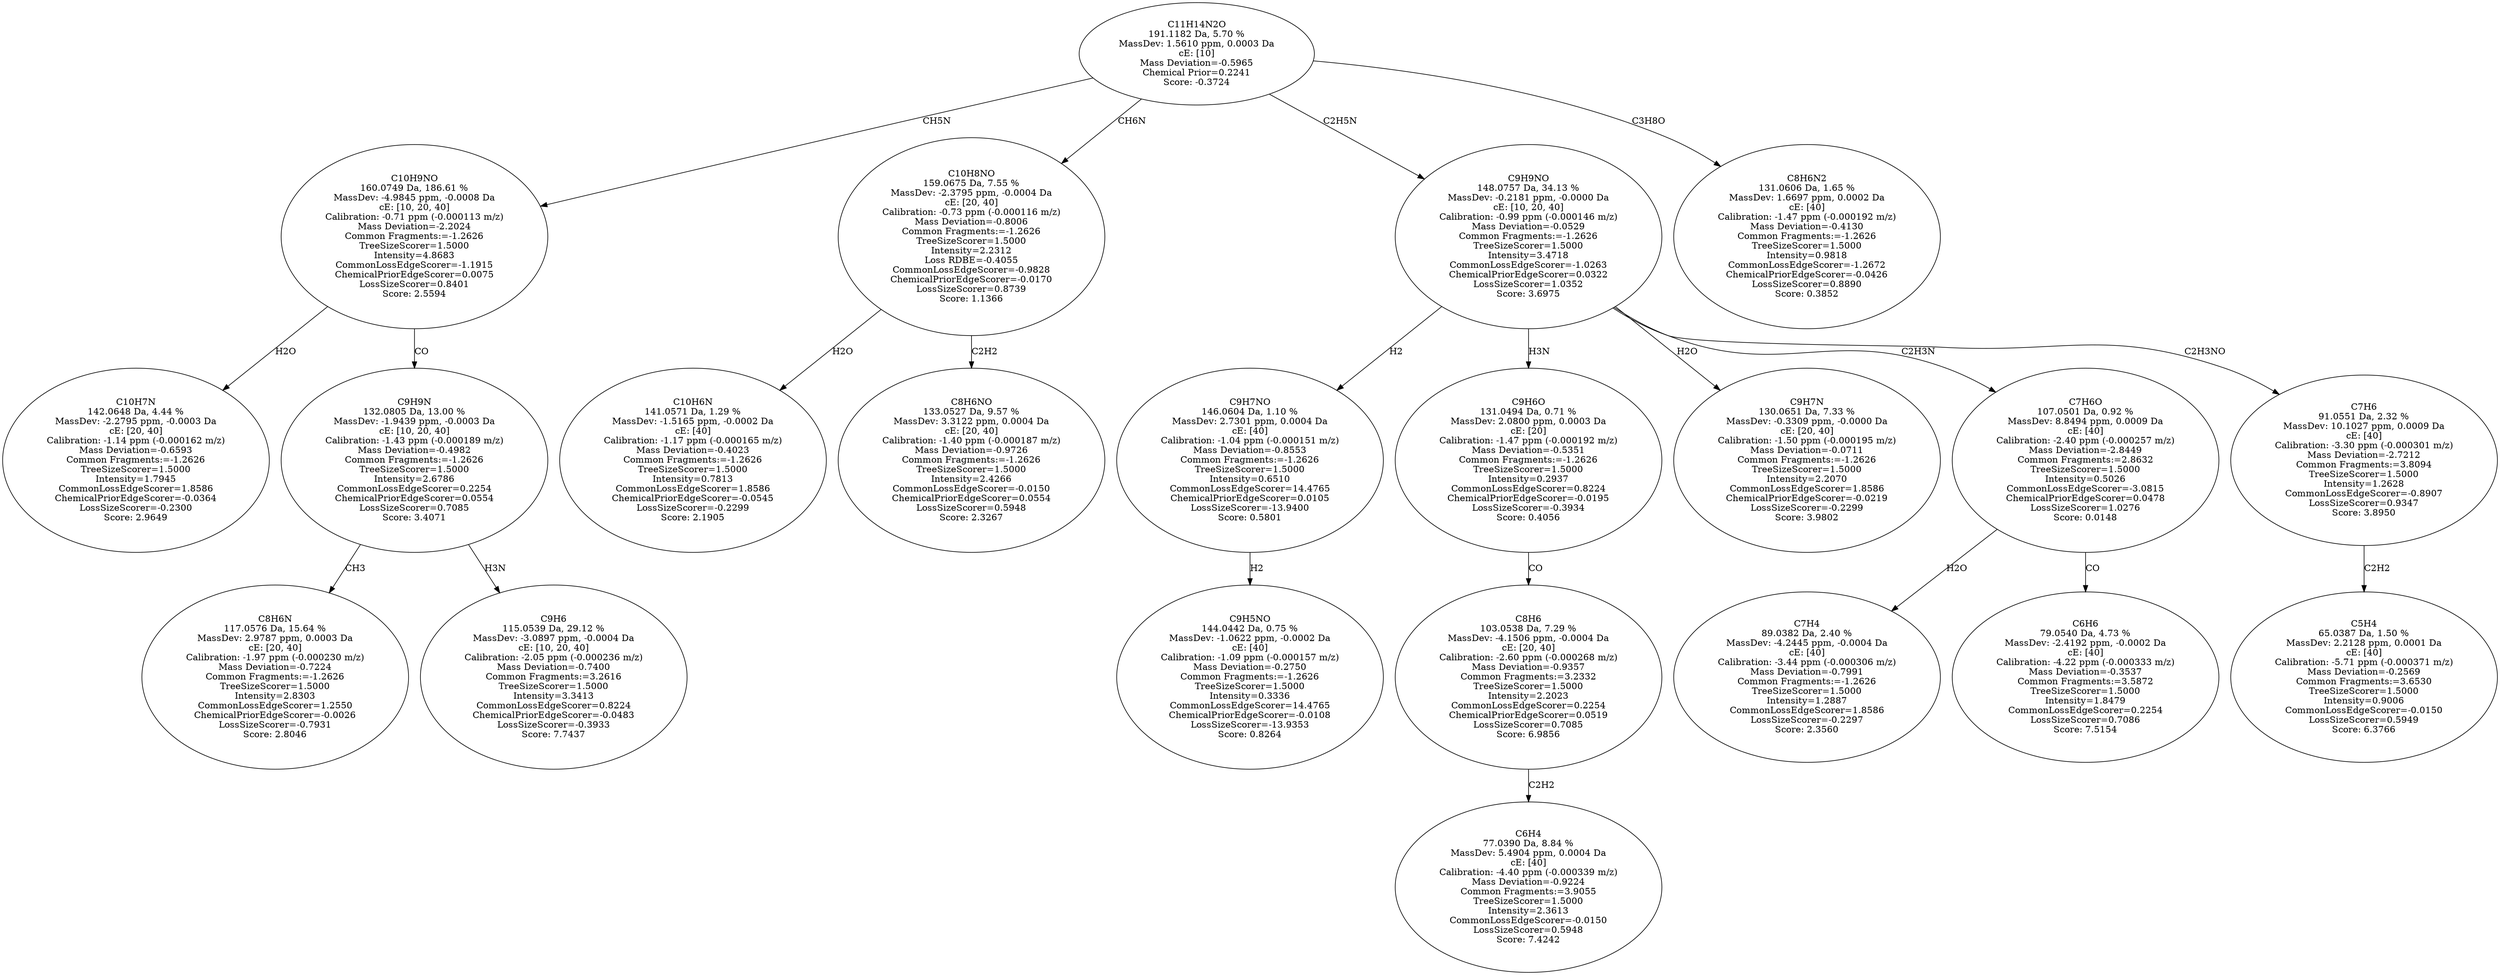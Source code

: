 strict digraph {
v1 [label="C10H7N\n142.0648 Da, 4.44 %\nMassDev: -2.2795 ppm, -0.0003 Da\ncE: [20, 40]\nCalibration: -1.14 ppm (-0.000162 m/z)\nMass Deviation=-0.6593\nCommon Fragments:=-1.2626\nTreeSizeScorer=1.5000\nIntensity=1.7945\nCommonLossEdgeScorer=1.8586\nChemicalPriorEdgeScorer=-0.0364\nLossSizeScorer=-0.2300\nScore: 2.9649"];
v2 [label="C8H6N\n117.0576 Da, 15.64 %\nMassDev: 2.9787 ppm, 0.0003 Da\ncE: [20, 40]\nCalibration: -1.97 ppm (-0.000230 m/z)\nMass Deviation=-0.7224\nCommon Fragments:=-1.2626\nTreeSizeScorer=1.5000\nIntensity=2.8303\nCommonLossEdgeScorer=1.2550\nChemicalPriorEdgeScorer=-0.0026\nLossSizeScorer=-0.7931\nScore: 2.8046"];
v3 [label="C9H6\n115.0539 Da, 29.12 %\nMassDev: -3.0897 ppm, -0.0004 Da\ncE: [10, 20, 40]\nCalibration: -2.05 ppm (-0.000236 m/z)\nMass Deviation=-0.7400\nCommon Fragments:=3.2616\nTreeSizeScorer=1.5000\nIntensity=3.3413\nCommonLossEdgeScorer=0.8224\nChemicalPriorEdgeScorer=-0.0483\nLossSizeScorer=-0.3933\nScore: 7.7437"];
v4 [label="C9H9N\n132.0805 Da, 13.00 %\nMassDev: -1.9439 ppm, -0.0003 Da\ncE: [10, 20, 40]\nCalibration: -1.43 ppm (-0.000189 m/z)\nMass Deviation=-0.4982\nCommon Fragments:=-1.2626\nTreeSizeScorer=1.5000\nIntensity=2.6786\nCommonLossEdgeScorer=0.2254\nChemicalPriorEdgeScorer=0.0554\nLossSizeScorer=0.7085\nScore: 3.4071"];
v5 [label="C10H9NO\n160.0749 Da, 186.61 %\nMassDev: -4.9845 ppm, -0.0008 Da\ncE: [10, 20, 40]\nCalibration: -0.71 ppm (-0.000113 m/z)\nMass Deviation=-2.2024\nCommon Fragments:=-1.2626\nTreeSizeScorer=1.5000\nIntensity=4.8683\nCommonLossEdgeScorer=-1.1915\nChemicalPriorEdgeScorer=0.0075\nLossSizeScorer=0.8401\nScore: 2.5594"];
v6 [label="C10H6N\n141.0571 Da, 1.29 %\nMassDev: -1.5165 ppm, -0.0002 Da\ncE: [40]\nCalibration: -1.17 ppm (-0.000165 m/z)\nMass Deviation=-0.4023\nCommon Fragments:=-1.2626\nTreeSizeScorer=1.5000\nIntensity=0.7813\nCommonLossEdgeScorer=1.8586\nChemicalPriorEdgeScorer=-0.0545\nLossSizeScorer=-0.2299\nScore: 2.1905"];
v7 [label="C8H6NO\n133.0527 Da, 9.57 %\nMassDev: 3.3122 ppm, 0.0004 Da\ncE: [20, 40]\nCalibration: -1.40 ppm (-0.000187 m/z)\nMass Deviation=-0.9726\nCommon Fragments:=-1.2626\nTreeSizeScorer=1.5000\nIntensity=2.4266\nCommonLossEdgeScorer=-0.0150\nChemicalPriorEdgeScorer=0.0554\nLossSizeScorer=0.5948\nScore: 2.3267"];
v8 [label="C10H8NO\n159.0675 Da, 7.55 %\nMassDev: -2.3795 ppm, -0.0004 Da\ncE: [20, 40]\nCalibration: -0.73 ppm (-0.000116 m/z)\nMass Deviation=-0.8006\nCommon Fragments:=-1.2626\nTreeSizeScorer=1.5000\nIntensity=2.2312\nLoss RDBE=-0.4055\nCommonLossEdgeScorer=-0.9828\nChemicalPriorEdgeScorer=-0.0170\nLossSizeScorer=0.8739\nScore: 1.1366"];
v9 [label="C9H5NO\n144.0442 Da, 0.75 %\nMassDev: -1.0622 ppm, -0.0002 Da\ncE: [40]\nCalibration: -1.09 ppm (-0.000157 m/z)\nMass Deviation=-0.2750\nCommon Fragments:=-1.2626\nTreeSizeScorer=1.5000\nIntensity=0.3336\nCommonLossEdgeScorer=14.4765\nChemicalPriorEdgeScorer=-0.0108\nLossSizeScorer=-13.9353\nScore: 0.8264"];
v10 [label="C9H7NO\n146.0604 Da, 1.10 %\nMassDev: 2.7301 ppm, 0.0004 Da\ncE: [40]\nCalibration: -1.04 ppm (-0.000151 m/z)\nMass Deviation=-0.8553\nCommon Fragments:=-1.2626\nTreeSizeScorer=1.5000\nIntensity=0.6510\nCommonLossEdgeScorer=14.4765\nChemicalPriorEdgeScorer=0.0105\nLossSizeScorer=-13.9400\nScore: 0.5801"];
v11 [label="C6H4\n77.0390 Da, 8.84 %\nMassDev: 5.4904 ppm, 0.0004 Da\ncE: [40]\nCalibration: -4.40 ppm (-0.000339 m/z)\nMass Deviation=-0.9224\nCommon Fragments:=3.9055\nTreeSizeScorer=1.5000\nIntensity=2.3613\nCommonLossEdgeScorer=-0.0150\nLossSizeScorer=0.5948\nScore: 7.4242"];
v12 [label="C8H6\n103.0538 Da, 7.29 %\nMassDev: -4.1506 ppm, -0.0004 Da\ncE: [20, 40]\nCalibration: -2.60 ppm (-0.000268 m/z)\nMass Deviation=-0.9357\nCommon Fragments:=3.2332\nTreeSizeScorer=1.5000\nIntensity=2.2023\nCommonLossEdgeScorer=0.2254\nChemicalPriorEdgeScorer=0.0519\nLossSizeScorer=0.7085\nScore: 6.9856"];
v13 [label="C9H6O\n131.0494 Da, 0.71 %\nMassDev: 2.0800 ppm, 0.0003 Da\ncE: [20]\nCalibration: -1.47 ppm (-0.000192 m/z)\nMass Deviation=-0.5351\nCommon Fragments:=-1.2626\nTreeSizeScorer=1.5000\nIntensity=0.2937\nCommonLossEdgeScorer=0.8224\nChemicalPriorEdgeScorer=-0.0195\nLossSizeScorer=-0.3934\nScore: 0.4056"];
v14 [label="C9H7N\n130.0651 Da, 7.33 %\nMassDev: -0.3309 ppm, -0.0000 Da\ncE: [20, 40]\nCalibration: -1.50 ppm (-0.000195 m/z)\nMass Deviation=-0.0711\nCommon Fragments:=-1.2626\nTreeSizeScorer=1.5000\nIntensity=2.2070\nCommonLossEdgeScorer=1.8586\nChemicalPriorEdgeScorer=-0.0219\nLossSizeScorer=-0.2299\nScore: 3.9802"];
v15 [label="C7H4\n89.0382 Da, 2.40 %\nMassDev: -4.2445 ppm, -0.0004 Da\ncE: [40]\nCalibration: -3.44 ppm (-0.000306 m/z)\nMass Deviation=-0.7991\nCommon Fragments:=-1.2626\nTreeSizeScorer=1.5000\nIntensity=1.2887\nCommonLossEdgeScorer=1.8586\nLossSizeScorer=-0.2297\nScore: 2.3560"];
v16 [label="C6H6\n79.0540 Da, 4.73 %\nMassDev: -2.4192 ppm, -0.0002 Da\ncE: [40]\nCalibration: -4.22 ppm (-0.000333 m/z)\nMass Deviation=-0.3537\nCommon Fragments:=3.5872\nTreeSizeScorer=1.5000\nIntensity=1.8479\nCommonLossEdgeScorer=0.2254\nLossSizeScorer=0.7086\nScore: 7.5154"];
v17 [label="C7H6O\n107.0501 Da, 0.92 %\nMassDev: 8.8494 ppm, 0.0009 Da\ncE: [40]\nCalibration: -2.40 ppm (-0.000257 m/z)\nMass Deviation=-2.8449\nCommon Fragments:=2.8632\nTreeSizeScorer=1.5000\nIntensity=0.5026\nCommonLossEdgeScorer=-3.0815\nChemicalPriorEdgeScorer=0.0478\nLossSizeScorer=1.0276\nScore: 0.0148"];
v18 [label="C5H4\n65.0387 Da, 1.50 %\nMassDev: 2.2128 ppm, 0.0001 Da\ncE: [40]\nCalibration: -5.71 ppm (-0.000371 m/z)\nMass Deviation=-0.2569\nCommon Fragments:=3.6530\nTreeSizeScorer=1.5000\nIntensity=0.9006\nCommonLossEdgeScorer=-0.0150\nLossSizeScorer=0.5949\nScore: 6.3766"];
v19 [label="C7H6\n91.0551 Da, 2.32 %\nMassDev: 10.1027 ppm, 0.0009 Da\ncE: [40]\nCalibration: -3.30 ppm (-0.000301 m/z)\nMass Deviation=-2.7212\nCommon Fragments:=3.8094\nTreeSizeScorer=1.5000\nIntensity=1.2628\nCommonLossEdgeScorer=-0.8907\nLossSizeScorer=0.9347\nScore: 3.8950"];
v20 [label="C9H9NO\n148.0757 Da, 34.13 %\nMassDev: -0.2181 ppm, -0.0000 Da\ncE: [10, 20, 40]\nCalibration: -0.99 ppm (-0.000146 m/z)\nMass Deviation=-0.0529\nCommon Fragments:=-1.2626\nTreeSizeScorer=1.5000\nIntensity=3.4718\nCommonLossEdgeScorer=-1.0263\nChemicalPriorEdgeScorer=0.0322\nLossSizeScorer=1.0352\nScore: 3.6975"];
v21 [label="C8H6N2\n131.0606 Da, 1.65 %\nMassDev: 1.6697 ppm, 0.0002 Da\ncE: [40]\nCalibration: -1.47 ppm (-0.000192 m/z)\nMass Deviation=-0.4130\nCommon Fragments:=-1.2626\nTreeSizeScorer=1.5000\nIntensity=0.9818\nCommonLossEdgeScorer=-1.2672\nChemicalPriorEdgeScorer=-0.0426\nLossSizeScorer=0.8890\nScore: 0.3852"];
v22 [label="C11H14N2O\n191.1182 Da, 5.70 %\nMassDev: 1.5610 ppm, 0.0003 Da\ncE: [10]\nMass Deviation=-0.5965\nChemical Prior=0.2241\nScore: -0.3724"];
v5 -> v1 [label="H2O"];
v4 -> v2 [label="CH3"];
v4 -> v3 [label="H3N"];
v5 -> v4 [label="CO"];
v22 -> v5 [label="CH5N"];
v8 -> v6 [label="H2O"];
v8 -> v7 [label="C2H2"];
v22 -> v8 [label="CH6N"];
v10 -> v9 [label="H2"];
v20 -> v10 [label="H2"];
v12 -> v11 [label="C2H2"];
v13 -> v12 [label="CO"];
v20 -> v13 [label="H3N"];
v20 -> v14 [label="H2O"];
v17 -> v15 [label="H2O"];
v17 -> v16 [label="CO"];
v20 -> v17 [label="C2H3N"];
v19 -> v18 [label="C2H2"];
v20 -> v19 [label="C2H3NO"];
v22 -> v20 [label="C2H5N"];
v22 -> v21 [label="C3H8O"];
}
